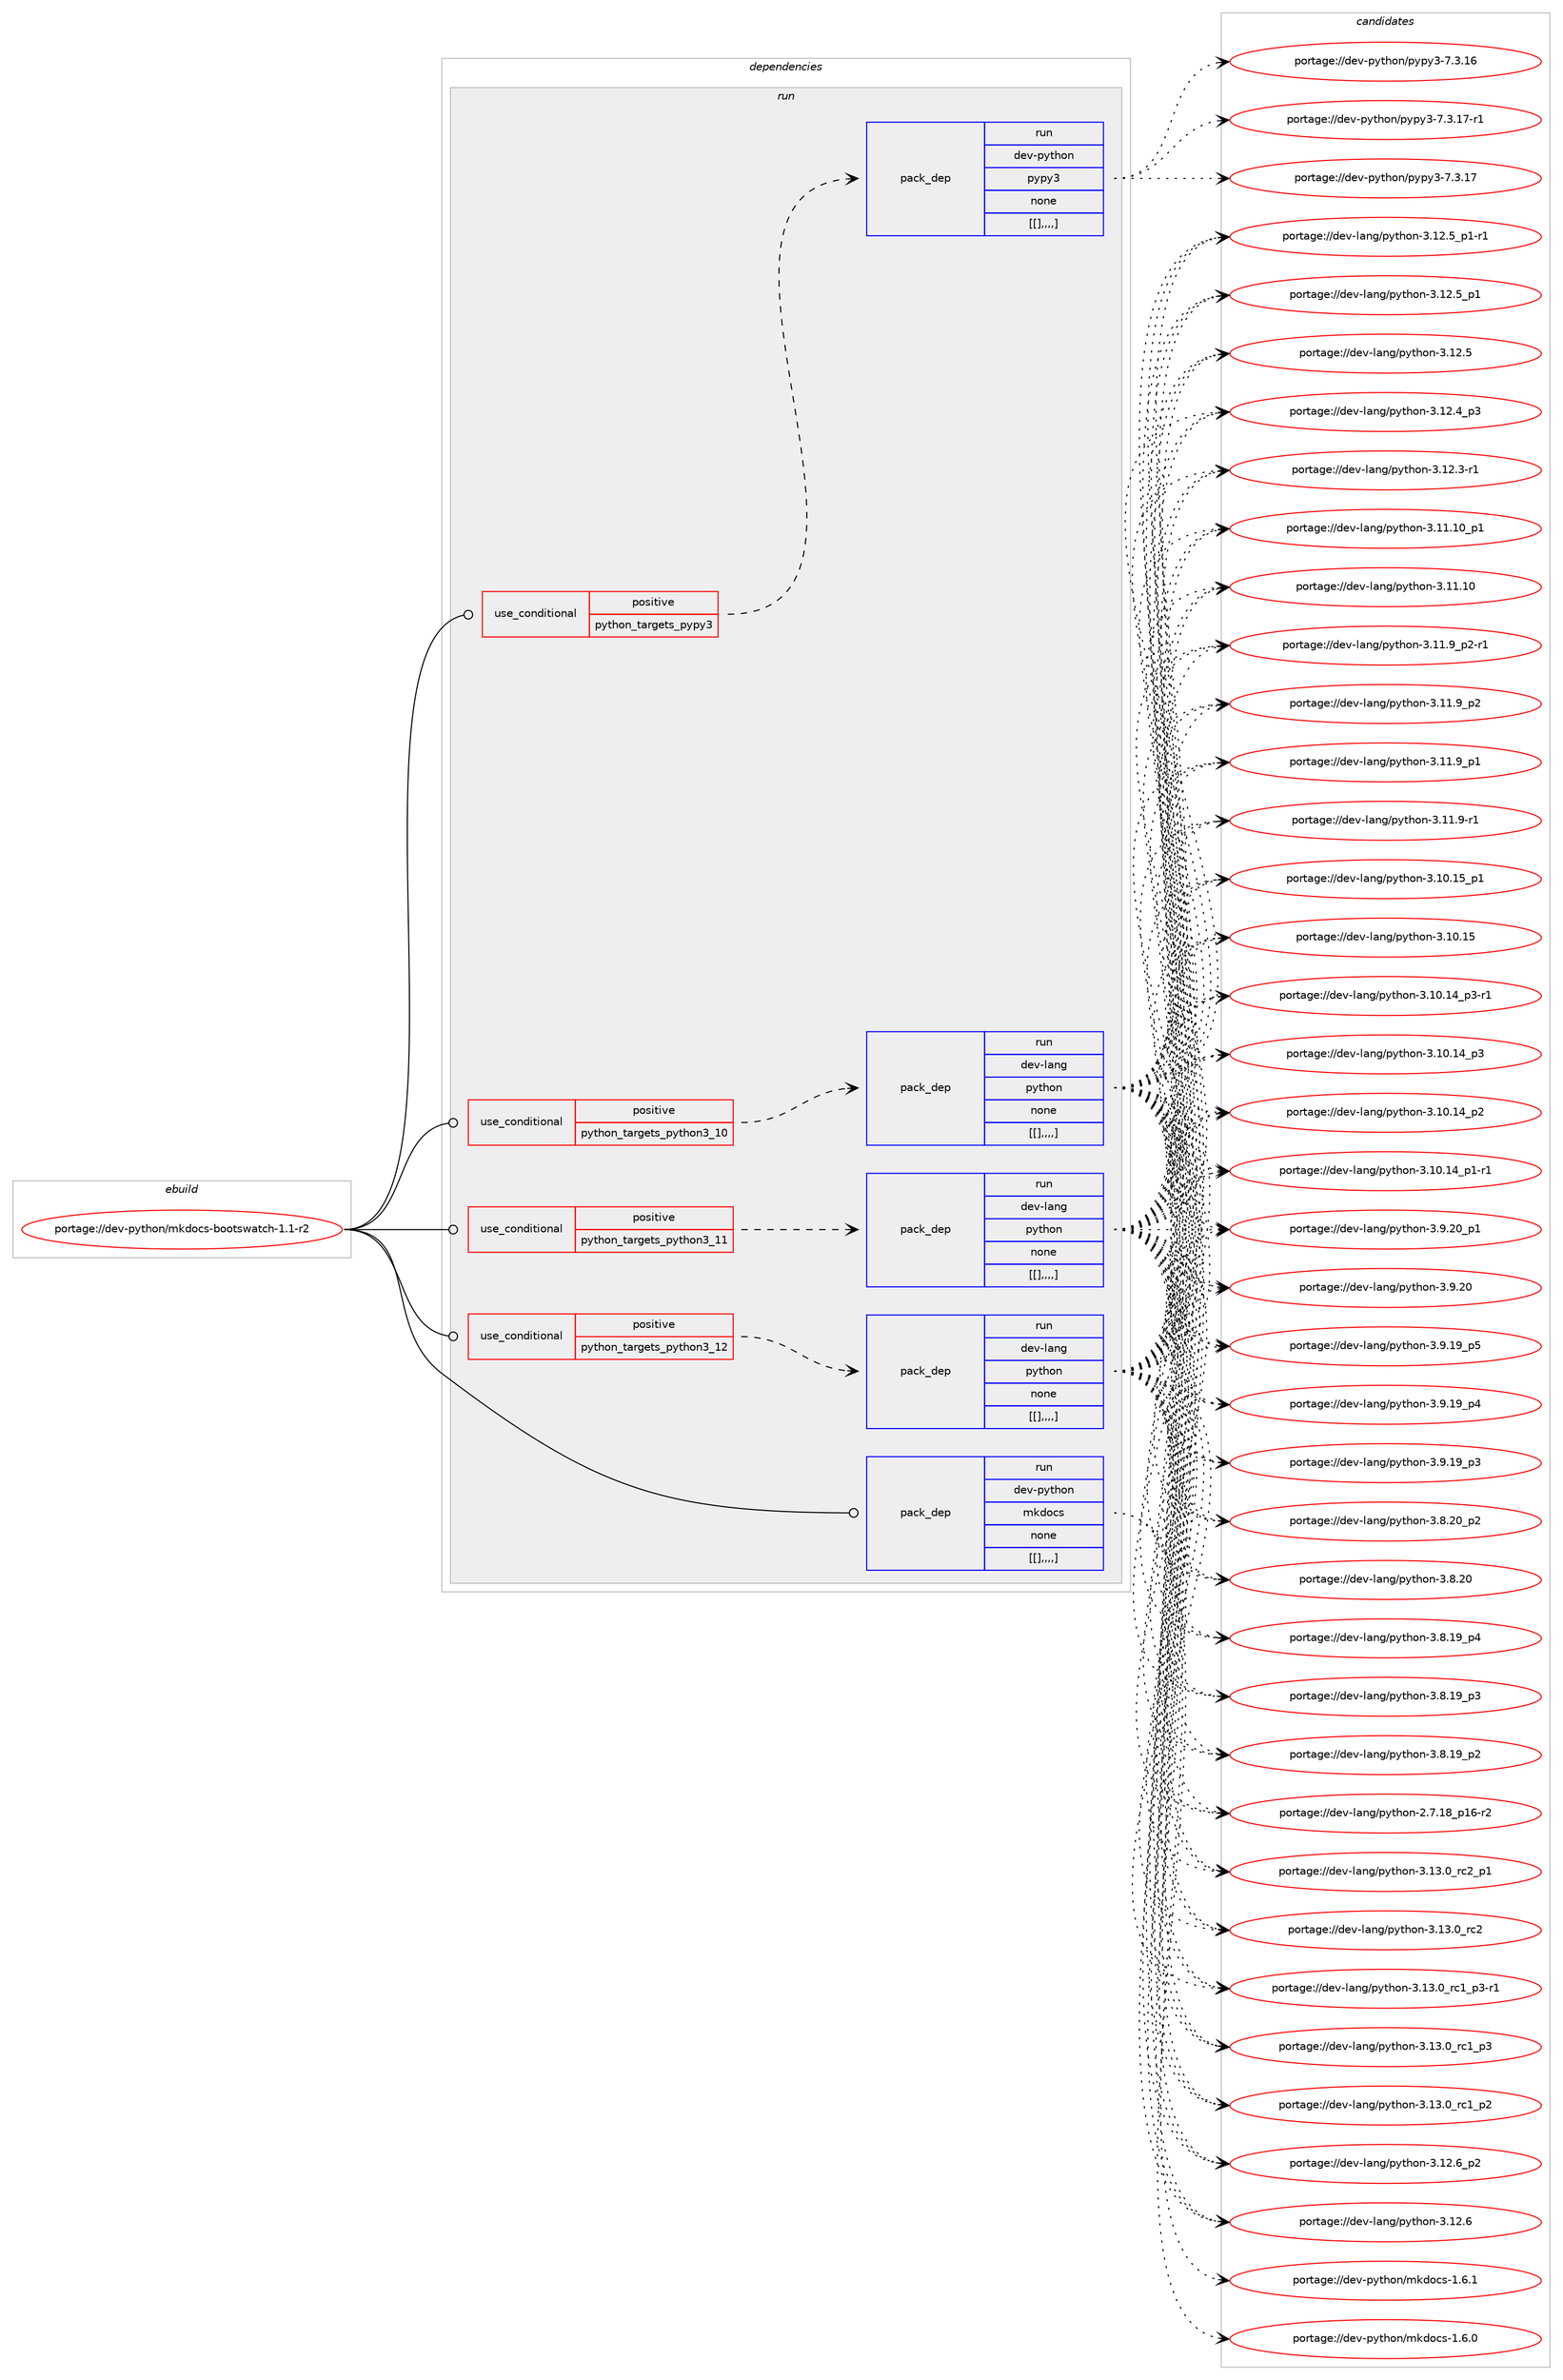 digraph prolog {

# *************
# Graph options
# *************

newrank=true;
concentrate=true;
compound=true;
graph [rankdir=LR,fontname=Helvetica,fontsize=10,ranksep=1.5];#, ranksep=2.5, nodesep=0.2];
edge  [arrowhead=vee];
node  [fontname=Helvetica,fontsize=10];

# **********
# The ebuild
# **********

subgraph cluster_leftcol {
color=gray;
label=<<i>ebuild</i>>;
id [label="portage://dev-python/mkdocs-bootswatch-1.1-r2", color=red, width=4, href="../dev-python/mkdocs-bootswatch-1.1-r2.svg"];
}

# ****************
# The dependencies
# ****************

subgraph cluster_midcol {
color=gray;
label=<<i>dependencies</i>>;
subgraph cluster_compile {
fillcolor="#eeeeee";
style=filled;
label=<<i>compile</i>>;
}
subgraph cluster_compileandrun {
fillcolor="#eeeeee";
style=filled;
label=<<i>compile and run</i>>;
}
subgraph cluster_run {
fillcolor="#eeeeee";
style=filled;
label=<<i>run</i>>;
subgraph cond36094 {
dependency153361 [label=<<TABLE BORDER="0" CELLBORDER="1" CELLSPACING="0" CELLPADDING="4"><TR><TD ROWSPAN="3" CELLPADDING="10">use_conditional</TD></TR><TR><TD>positive</TD></TR><TR><TD>python_targets_pypy3</TD></TR></TABLE>>, shape=none, color=red];
subgraph pack116053 {
dependency153362 [label=<<TABLE BORDER="0" CELLBORDER="1" CELLSPACING="0" CELLPADDING="4" WIDTH="220"><TR><TD ROWSPAN="6" CELLPADDING="30">pack_dep</TD></TR><TR><TD WIDTH="110">run</TD></TR><TR><TD>dev-python</TD></TR><TR><TD>pypy3</TD></TR><TR><TD>none</TD></TR><TR><TD>[[],,,,]</TD></TR></TABLE>>, shape=none, color=blue];
}
dependency153361:e -> dependency153362:w [weight=20,style="dashed",arrowhead="vee"];
}
id:e -> dependency153361:w [weight=20,style="solid",arrowhead="odot"];
subgraph cond36095 {
dependency153363 [label=<<TABLE BORDER="0" CELLBORDER="1" CELLSPACING="0" CELLPADDING="4"><TR><TD ROWSPAN="3" CELLPADDING="10">use_conditional</TD></TR><TR><TD>positive</TD></TR><TR><TD>python_targets_python3_10</TD></TR></TABLE>>, shape=none, color=red];
subgraph pack116054 {
dependency153364 [label=<<TABLE BORDER="0" CELLBORDER="1" CELLSPACING="0" CELLPADDING="4" WIDTH="220"><TR><TD ROWSPAN="6" CELLPADDING="30">pack_dep</TD></TR><TR><TD WIDTH="110">run</TD></TR><TR><TD>dev-lang</TD></TR><TR><TD>python</TD></TR><TR><TD>none</TD></TR><TR><TD>[[],,,,]</TD></TR></TABLE>>, shape=none, color=blue];
}
dependency153363:e -> dependency153364:w [weight=20,style="dashed",arrowhead="vee"];
}
id:e -> dependency153363:w [weight=20,style="solid",arrowhead="odot"];
subgraph cond36096 {
dependency153365 [label=<<TABLE BORDER="0" CELLBORDER="1" CELLSPACING="0" CELLPADDING="4"><TR><TD ROWSPAN="3" CELLPADDING="10">use_conditional</TD></TR><TR><TD>positive</TD></TR><TR><TD>python_targets_python3_11</TD></TR></TABLE>>, shape=none, color=red];
subgraph pack116055 {
dependency153366 [label=<<TABLE BORDER="0" CELLBORDER="1" CELLSPACING="0" CELLPADDING="4" WIDTH="220"><TR><TD ROWSPAN="6" CELLPADDING="30">pack_dep</TD></TR><TR><TD WIDTH="110">run</TD></TR><TR><TD>dev-lang</TD></TR><TR><TD>python</TD></TR><TR><TD>none</TD></TR><TR><TD>[[],,,,]</TD></TR></TABLE>>, shape=none, color=blue];
}
dependency153365:e -> dependency153366:w [weight=20,style="dashed",arrowhead="vee"];
}
id:e -> dependency153365:w [weight=20,style="solid",arrowhead="odot"];
subgraph cond36097 {
dependency153367 [label=<<TABLE BORDER="0" CELLBORDER="1" CELLSPACING="0" CELLPADDING="4"><TR><TD ROWSPAN="3" CELLPADDING="10">use_conditional</TD></TR><TR><TD>positive</TD></TR><TR><TD>python_targets_python3_12</TD></TR></TABLE>>, shape=none, color=red];
subgraph pack116056 {
dependency153368 [label=<<TABLE BORDER="0" CELLBORDER="1" CELLSPACING="0" CELLPADDING="4" WIDTH="220"><TR><TD ROWSPAN="6" CELLPADDING="30">pack_dep</TD></TR><TR><TD WIDTH="110">run</TD></TR><TR><TD>dev-lang</TD></TR><TR><TD>python</TD></TR><TR><TD>none</TD></TR><TR><TD>[[],,,,]</TD></TR></TABLE>>, shape=none, color=blue];
}
dependency153367:e -> dependency153368:w [weight=20,style="dashed",arrowhead="vee"];
}
id:e -> dependency153367:w [weight=20,style="solid",arrowhead="odot"];
subgraph pack116057 {
dependency153369 [label=<<TABLE BORDER="0" CELLBORDER="1" CELLSPACING="0" CELLPADDING="4" WIDTH="220"><TR><TD ROWSPAN="6" CELLPADDING="30">pack_dep</TD></TR><TR><TD WIDTH="110">run</TD></TR><TR><TD>dev-python</TD></TR><TR><TD>mkdocs</TD></TR><TR><TD>none</TD></TR><TR><TD>[[],,,,]</TD></TR></TABLE>>, shape=none, color=blue];
}
id:e -> dependency153369:w [weight=20,style="solid",arrowhead="odot"];
}
}

# **************
# The candidates
# **************

subgraph cluster_choices {
rank=same;
color=gray;
label=<<i>candidates</i>>;

subgraph choice116053 {
color=black;
nodesep=1;
choice100101118451121211161041111104711212111212151455546514649554511449 [label="portage://dev-python/pypy3-7.3.17-r1", color=red, width=4,href="../dev-python/pypy3-7.3.17-r1.svg"];
choice10010111845112121116104111110471121211121215145554651464955 [label="portage://dev-python/pypy3-7.3.17", color=red, width=4,href="../dev-python/pypy3-7.3.17.svg"];
choice10010111845112121116104111110471121211121215145554651464954 [label="portage://dev-python/pypy3-7.3.16", color=red, width=4,href="../dev-python/pypy3-7.3.16.svg"];
dependency153362:e -> choice100101118451121211161041111104711212111212151455546514649554511449:w [style=dotted,weight="100"];
dependency153362:e -> choice10010111845112121116104111110471121211121215145554651464955:w [style=dotted,weight="100"];
dependency153362:e -> choice10010111845112121116104111110471121211121215145554651464954:w [style=dotted,weight="100"];
}
subgraph choice116054 {
color=black;
nodesep=1;
choice100101118451089711010347112121116104111110455146495146489511499509511249 [label="portage://dev-lang/python-3.13.0_rc2_p1", color=red, width=4,href="../dev-lang/python-3.13.0_rc2_p1.svg"];
choice10010111845108971101034711212111610411111045514649514648951149950 [label="portage://dev-lang/python-3.13.0_rc2", color=red, width=4,href="../dev-lang/python-3.13.0_rc2.svg"];
choice1001011184510897110103471121211161041111104551464951464895114994995112514511449 [label="portage://dev-lang/python-3.13.0_rc1_p3-r1", color=red, width=4,href="../dev-lang/python-3.13.0_rc1_p3-r1.svg"];
choice100101118451089711010347112121116104111110455146495146489511499499511251 [label="portage://dev-lang/python-3.13.0_rc1_p3", color=red, width=4,href="../dev-lang/python-3.13.0_rc1_p3.svg"];
choice100101118451089711010347112121116104111110455146495146489511499499511250 [label="portage://dev-lang/python-3.13.0_rc1_p2", color=red, width=4,href="../dev-lang/python-3.13.0_rc1_p2.svg"];
choice100101118451089711010347112121116104111110455146495046549511250 [label="portage://dev-lang/python-3.12.6_p2", color=red, width=4,href="../dev-lang/python-3.12.6_p2.svg"];
choice10010111845108971101034711212111610411111045514649504654 [label="portage://dev-lang/python-3.12.6", color=red, width=4,href="../dev-lang/python-3.12.6.svg"];
choice1001011184510897110103471121211161041111104551464950465395112494511449 [label="portage://dev-lang/python-3.12.5_p1-r1", color=red, width=4,href="../dev-lang/python-3.12.5_p1-r1.svg"];
choice100101118451089711010347112121116104111110455146495046539511249 [label="portage://dev-lang/python-3.12.5_p1", color=red, width=4,href="../dev-lang/python-3.12.5_p1.svg"];
choice10010111845108971101034711212111610411111045514649504653 [label="portage://dev-lang/python-3.12.5", color=red, width=4,href="../dev-lang/python-3.12.5.svg"];
choice100101118451089711010347112121116104111110455146495046529511251 [label="portage://dev-lang/python-3.12.4_p3", color=red, width=4,href="../dev-lang/python-3.12.4_p3.svg"];
choice100101118451089711010347112121116104111110455146495046514511449 [label="portage://dev-lang/python-3.12.3-r1", color=red, width=4,href="../dev-lang/python-3.12.3-r1.svg"];
choice10010111845108971101034711212111610411111045514649494649489511249 [label="portage://dev-lang/python-3.11.10_p1", color=red, width=4,href="../dev-lang/python-3.11.10_p1.svg"];
choice1001011184510897110103471121211161041111104551464949464948 [label="portage://dev-lang/python-3.11.10", color=red, width=4,href="../dev-lang/python-3.11.10.svg"];
choice1001011184510897110103471121211161041111104551464949465795112504511449 [label="portage://dev-lang/python-3.11.9_p2-r1", color=red, width=4,href="../dev-lang/python-3.11.9_p2-r1.svg"];
choice100101118451089711010347112121116104111110455146494946579511250 [label="portage://dev-lang/python-3.11.9_p2", color=red, width=4,href="../dev-lang/python-3.11.9_p2.svg"];
choice100101118451089711010347112121116104111110455146494946579511249 [label="portage://dev-lang/python-3.11.9_p1", color=red, width=4,href="../dev-lang/python-3.11.9_p1.svg"];
choice100101118451089711010347112121116104111110455146494946574511449 [label="portage://dev-lang/python-3.11.9-r1", color=red, width=4,href="../dev-lang/python-3.11.9-r1.svg"];
choice10010111845108971101034711212111610411111045514649484649539511249 [label="portage://dev-lang/python-3.10.15_p1", color=red, width=4,href="../dev-lang/python-3.10.15_p1.svg"];
choice1001011184510897110103471121211161041111104551464948464953 [label="portage://dev-lang/python-3.10.15", color=red, width=4,href="../dev-lang/python-3.10.15.svg"];
choice100101118451089711010347112121116104111110455146494846495295112514511449 [label="portage://dev-lang/python-3.10.14_p3-r1", color=red, width=4,href="../dev-lang/python-3.10.14_p3-r1.svg"];
choice10010111845108971101034711212111610411111045514649484649529511251 [label="portage://dev-lang/python-3.10.14_p3", color=red, width=4,href="../dev-lang/python-3.10.14_p3.svg"];
choice10010111845108971101034711212111610411111045514649484649529511250 [label="portage://dev-lang/python-3.10.14_p2", color=red, width=4,href="../dev-lang/python-3.10.14_p2.svg"];
choice100101118451089711010347112121116104111110455146494846495295112494511449 [label="portage://dev-lang/python-3.10.14_p1-r1", color=red, width=4,href="../dev-lang/python-3.10.14_p1-r1.svg"];
choice100101118451089711010347112121116104111110455146574650489511249 [label="portage://dev-lang/python-3.9.20_p1", color=red, width=4,href="../dev-lang/python-3.9.20_p1.svg"];
choice10010111845108971101034711212111610411111045514657465048 [label="portage://dev-lang/python-3.9.20", color=red, width=4,href="../dev-lang/python-3.9.20.svg"];
choice100101118451089711010347112121116104111110455146574649579511253 [label="portage://dev-lang/python-3.9.19_p5", color=red, width=4,href="../dev-lang/python-3.9.19_p5.svg"];
choice100101118451089711010347112121116104111110455146574649579511252 [label="portage://dev-lang/python-3.9.19_p4", color=red, width=4,href="../dev-lang/python-3.9.19_p4.svg"];
choice100101118451089711010347112121116104111110455146574649579511251 [label="portage://dev-lang/python-3.9.19_p3", color=red, width=4,href="../dev-lang/python-3.9.19_p3.svg"];
choice100101118451089711010347112121116104111110455146564650489511250 [label="portage://dev-lang/python-3.8.20_p2", color=red, width=4,href="../dev-lang/python-3.8.20_p2.svg"];
choice10010111845108971101034711212111610411111045514656465048 [label="portage://dev-lang/python-3.8.20", color=red, width=4,href="../dev-lang/python-3.8.20.svg"];
choice100101118451089711010347112121116104111110455146564649579511252 [label="portage://dev-lang/python-3.8.19_p4", color=red, width=4,href="../dev-lang/python-3.8.19_p4.svg"];
choice100101118451089711010347112121116104111110455146564649579511251 [label="portage://dev-lang/python-3.8.19_p3", color=red, width=4,href="../dev-lang/python-3.8.19_p3.svg"];
choice100101118451089711010347112121116104111110455146564649579511250 [label="portage://dev-lang/python-3.8.19_p2", color=red, width=4,href="../dev-lang/python-3.8.19_p2.svg"];
choice100101118451089711010347112121116104111110455046554649569511249544511450 [label="portage://dev-lang/python-2.7.18_p16-r2", color=red, width=4,href="../dev-lang/python-2.7.18_p16-r2.svg"];
dependency153364:e -> choice100101118451089711010347112121116104111110455146495146489511499509511249:w [style=dotted,weight="100"];
dependency153364:e -> choice10010111845108971101034711212111610411111045514649514648951149950:w [style=dotted,weight="100"];
dependency153364:e -> choice1001011184510897110103471121211161041111104551464951464895114994995112514511449:w [style=dotted,weight="100"];
dependency153364:e -> choice100101118451089711010347112121116104111110455146495146489511499499511251:w [style=dotted,weight="100"];
dependency153364:e -> choice100101118451089711010347112121116104111110455146495146489511499499511250:w [style=dotted,weight="100"];
dependency153364:e -> choice100101118451089711010347112121116104111110455146495046549511250:w [style=dotted,weight="100"];
dependency153364:e -> choice10010111845108971101034711212111610411111045514649504654:w [style=dotted,weight="100"];
dependency153364:e -> choice1001011184510897110103471121211161041111104551464950465395112494511449:w [style=dotted,weight="100"];
dependency153364:e -> choice100101118451089711010347112121116104111110455146495046539511249:w [style=dotted,weight="100"];
dependency153364:e -> choice10010111845108971101034711212111610411111045514649504653:w [style=dotted,weight="100"];
dependency153364:e -> choice100101118451089711010347112121116104111110455146495046529511251:w [style=dotted,weight="100"];
dependency153364:e -> choice100101118451089711010347112121116104111110455146495046514511449:w [style=dotted,weight="100"];
dependency153364:e -> choice10010111845108971101034711212111610411111045514649494649489511249:w [style=dotted,weight="100"];
dependency153364:e -> choice1001011184510897110103471121211161041111104551464949464948:w [style=dotted,weight="100"];
dependency153364:e -> choice1001011184510897110103471121211161041111104551464949465795112504511449:w [style=dotted,weight="100"];
dependency153364:e -> choice100101118451089711010347112121116104111110455146494946579511250:w [style=dotted,weight="100"];
dependency153364:e -> choice100101118451089711010347112121116104111110455146494946579511249:w [style=dotted,weight="100"];
dependency153364:e -> choice100101118451089711010347112121116104111110455146494946574511449:w [style=dotted,weight="100"];
dependency153364:e -> choice10010111845108971101034711212111610411111045514649484649539511249:w [style=dotted,weight="100"];
dependency153364:e -> choice1001011184510897110103471121211161041111104551464948464953:w [style=dotted,weight="100"];
dependency153364:e -> choice100101118451089711010347112121116104111110455146494846495295112514511449:w [style=dotted,weight="100"];
dependency153364:e -> choice10010111845108971101034711212111610411111045514649484649529511251:w [style=dotted,weight="100"];
dependency153364:e -> choice10010111845108971101034711212111610411111045514649484649529511250:w [style=dotted,weight="100"];
dependency153364:e -> choice100101118451089711010347112121116104111110455146494846495295112494511449:w [style=dotted,weight="100"];
dependency153364:e -> choice100101118451089711010347112121116104111110455146574650489511249:w [style=dotted,weight="100"];
dependency153364:e -> choice10010111845108971101034711212111610411111045514657465048:w [style=dotted,weight="100"];
dependency153364:e -> choice100101118451089711010347112121116104111110455146574649579511253:w [style=dotted,weight="100"];
dependency153364:e -> choice100101118451089711010347112121116104111110455146574649579511252:w [style=dotted,weight="100"];
dependency153364:e -> choice100101118451089711010347112121116104111110455146574649579511251:w [style=dotted,weight="100"];
dependency153364:e -> choice100101118451089711010347112121116104111110455146564650489511250:w [style=dotted,weight="100"];
dependency153364:e -> choice10010111845108971101034711212111610411111045514656465048:w [style=dotted,weight="100"];
dependency153364:e -> choice100101118451089711010347112121116104111110455146564649579511252:w [style=dotted,weight="100"];
dependency153364:e -> choice100101118451089711010347112121116104111110455146564649579511251:w [style=dotted,weight="100"];
dependency153364:e -> choice100101118451089711010347112121116104111110455146564649579511250:w [style=dotted,weight="100"];
dependency153364:e -> choice100101118451089711010347112121116104111110455046554649569511249544511450:w [style=dotted,weight="100"];
}
subgraph choice116055 {
color=black;
nodesep=1;
choice100101118451089711010347112121116104111110455146495146489511499509511249 [label="portage://dev-lang/python-3.13.0_rc2_p1", color=red, width=4,href="../dev-lang/python-3.13.0_rc2_p1.svg"];
choice10010111845108971101034711212111610411111045514649514648951149950 [label="portage://dev-lang/python-3.13.0_rc2", color=red, width=4,href="../dev-lang/python-3.13.0_rc2.svg"];
choice1001011184510897110103471121211161041111104551464951464895114994995112514511449 [label="portage://dev-lang/python-3.13.0_rc1_p3-r1", color=red, width=4,href="../dev-lang/python-3.13.0_rc1_p3-r1.svg"];
choice100101118451089711010347112121116104111110455146495146489511499499511251 [label="portage://dev-lang/python-3.13.0_rc1_p3", color=red, width=4,href="../dev-lang/python-3.13.0_rc1_p3.svg"];
choice100101118451089711010347112121116104111110455146495146489511499499511250 [label="portage://dev-lang/python-3.13.0_rc1_p2", color=red, width=4,href="../dev-lang/python-3.13.0_rc1_p2.svg"];
choice100101118451089711010347112121116104111110455146495046549511250 [label="portage://dev-lang/python-3.12.6_p2", color=red, width=4,href="../dev-lang/python-3.12.6_p2.svg"];
choice10010111845108971101034711212111610411111045514649504654 [label="portage://dev-lang/python-3.12.6", color=red, width=4,href="../dev-lang/python-3.12.6.svg"];
choice1001011184510897110103471121211161041111104551464950465395112494511449 [label="portage://dev-lang/python-3.12.5_p1-r1", color=red, width=4,href="../dev-lang/python-3.12.5_p1-r1.svg"];
choice100101118451089711010347112121116104111110455146495046539511249 [label="portage://dev-lang/python-3.12.5_p1", color=red, width=4,href="../dev-lang/python-3.12.5_p1.svg"];
choice10010111845108971101034711212111610411111045514649504653 [label="portage://dev-lang/python-3.12.5", color=red, width=4,href="../dev-lang/python-3.12.5.svg"];
choice100101118451089711010347112121116104111110455146495046529511251 [label="portage://dev-lang/python-3.12.4_p3", color=red, width=4,href="../dev-lang/python-3.12.4_p3.svg"];
choice100101118451089711010347112121116104111110455146495046514511449 [label="portage://dev-lang/python-3.12.3-r1", color=red, width=4,href="../dev-lang/python-3.12.3-r1.svg"];
choice10010111845108971101034711212111610411111045514649494649489511249 [label="portage://dev-lang/python-3.11.10_p1", color=red, width=4,href="../dev-lang/python-3.11.10_p1.svg"];
choice1001011184510897110103471121211161041111104551464949464948 [label="portage://dev-lang/python-3.11.10", color=red, width=4,href="../dev-lang/python-3.11.10.svg"];
choice1001011184510897110103471121211161041111104551464949465795112504511449 [label="portage://dev-lang/python-3.11.9_p2-r1", color=red, width=4,href="../dev-lang/python-3.11.9_p2-r1.svg"];
choice100101118451089711010347112121116104111110455146494946579511250 [label="portage://dev-lang/python-3.11.9_p2", color=red, width=4,href="../dev-lang/python-3.11.9_p2.svg"];
choice100101118451089711010347112121116104111110455146494946579511249 [label="portage://dev-lang/python-3.11.9_p1", color=red, width=4,href="../dev-lang/python-3.11.9_p1.svg"];
choice100101118451089711010347112121116104111110455146494946574511449 [label="portage://dev-lang/python-3.11.9-r1", color=red, width=4,href="../dev-lang/python-3.11.9-r1.svg"];
choice10010111845108971101034711212111610411111045514649484649539511249 [label="portage://dev-lang/python-3.10.15_p1", color=red, width=4,href="../dev-lang/python-3.10.15_p1.svg"];
choice1001011184510897110103471121211161041111104551464948464953 [label="portage://dev-lang/python-3.10.15", color=red, width=4,href="../dev-lang/python-3.10.15.svg"];
choice100101118451089711010347112121116104111110455146494846495295112514511449 [label="portage://dev-lang/python-3.10.14_p3-r1", color=red, width=4,href="../dev-lang/python-3.10.14_p3-r1.svg"];
choice10010111845108971101034711212111610411111045514649484649529511251 [label="portage://dev-lang/python-3.10.14_p3", color=red, width=4,href="../dev-lang/python-3.10.14_p3.svg"];
choice10010111845108971101034711212111610411111045514649484649529511250 [label="portage://dev-lang/python-3.10.14_p2", color=red, width=4,href="../dev-lang/python-3.10.14_p2.svg"];
choice100101118451089711010347112121116104111110455146494846495295112494511449 [label="portage://dev-lang/python-3.10.14_p1-r1", color=red, width=4,href="../dev-lang/python-3.10.14_p1-r1.svg"];
choice100101118451089711010347112121116104111110455146574650489511249 [label="portage://dev-lang/python-3.9.20_p1", color=red, width=4,href="../dev-lang/python-3.9.20_p1.svg"];
choice10010111845108971101034711212111610411111045514657465048 [label="portage://dev-lang/python-3.9.20", color=red, width=4,href="../dev-lang/python-3.9.20.svg"];
choice100101118451089711010347112121116104111110455146574649579511253 [label="portage://dev-lang/python-3.9.19_p5", color=red, width=4,href="../dev-lang/python-3.9.19_p5.svg"];
choice100101118451089711010347112121116104111110455146574649579511252 [label="portage://dev-lang/python-3.9.19_p4", color=red, width=4,href="../dev-lang/python-3.9.19_p4.svg"];
choice100101118451089711010347112121116104111110455146574649579511251 [label="portage://dev-lang/python-3.9.19_p3", color=red, width=4,href="../dev-lang/python-3.9.19_p3.svg"];
choice100101118451089711010347112121116104111110455146564650489511250 [label="portage://dev-lang/python-3.8.20_p2", color=red, width=4,href="../dev-lang/python-3.8.20_p2.svg"];
choice10010111845108971101034711212111610411111045514656465048 [label="portage://dev-lang/python-3.8.20", color=red, width=4,href="../dev-lang/python-3.8.20.svg"];
choice100101118451089711010347112121116104111110455146564649579511252 [label="portage://dev-lang/python-3.8.19_p4", color=red, width=4,href="../dev-lang/python-3.8.19_p4.svg"];
choice100101118451089711010347112121116104111110455146564649579511251 [label="portage://dev-lang/python-3.8.19_p3", color=red, width=4,href="../dev-lang/python-3.8.19_p3.svg"];
choice100101118451089711010347112121116104111110455146564649579511250 [label="portage://dev-lang/python-3.8.19_p2", color=red, width=4,href="../dev-lang/python-3.8.19_p2.svg"];
choice100101118451089711010347112121116104111110455046554649569511249544511450 [label="portage://dev-lang/python-2.7.18_p16-r2", color=red, width=4,href="../dev-lang/python-2.7.18_p16-r2.svg"];
dependency153366:e -> choice100101118451089711010347112121116104111110455146495146489511499509511249:w [style=dotted,weight="100"];
dependency153366:e -> choice10010111845108971101034711212111610411111045514649514648951149950:w [style=dotted,weight="100"];
dependency153366:e -> choice1001011184510897110103471121211161041111104551464951464895114994995112514511449:w [style=dotted,weight="100"];
dependency153366:e -> choice100101118451089711010347112121116104111110455146495146489511499499511251:w [style=dotted,weight="100"];
dependency153366:e -> choice100101118451089711010347112121116104111110455146495146489511499499511250:w [style=dotted,weight="100"];
dependency153366:e -> choice100101118451089711010347112121116104111110455146495046549511250:w [style=dotted,weight="100"];
dependency153366:e -> choice10010111845108971101034711212111610411111045514649504654:w [style=dotted,weight="100"];
dependency153366:e -> choice1001011184510897110103471121211161041111104551464950465395112494511449:w [style=dotted,weight="100"];
dependency153366:e -> choice100101118451089711010347112121116104111110455146495046539511249:w [style=dotted,weight="100"];
dependency153366:e -> choice10010111845108971101034711212111610411111045514649504653:w [style=dotted,weight="100"];
dependency153366:e -> choice100101118451089711010347112121116104111110455146495046529511251:w [style=dotted,weight="100"];
dependency153366:e -> choice100101118451089711010347112121116104111110455146495046514511449:w [style=dotted,weight="100"];
dependency153366:e -> choice10010111845108971101034711212111610411111045514649494649489511249:w [style=dotted,weight="100"];
dependency153366:e -> choice1001011184510897110103471121211161041111104551464949464948:w [style=dotted,weight="100"];
dependency153366:e -> choice1001011184510897110103471121211161041111104551464949465795112504511449:w [style=dotted,weight="100"];
dependency153366:e -> choice100101118451089711010347112121116104111110455146494946579511250:w [style=dotted,weight="100"];
dependency153366:e -> choice100101118451089711010347112121116104111110455146494946579511249:w [style=dotted,weight="100"];
dependency153366:e -> choice100101118451089711010347112121116104111110455146494946574511449:w [style=dotted,weight="100"];
dependency153366:e -> choice10010111845108971101034711212111610411111045514649484649539511249:w [style=dotted,weight="100"];
dependency153366:e -> choice1001011184510897110103471121211161041111104551464948464953:w [style=dotted,weight="100"];
dependency153366:e -> choice100101118451089711010347112121116104111110455146494846495295112514511449:w [style=dotted,weight="100"];
dependency153366:e -> choice10010111845108971101034711212111610411111045514649484649529511251:w [style=dotted,weight="100"];
dependency153366:e -> choice10010111845108971101034711212111610411111045514649484649529511250:w [style=dotted,weight="100"];
dependency153366:e -> choice100101118451089711010347112121116104111110455146494846495295112494511449:w [style=dotted,weight="100"];
dependency153366:e -> choice100101118451089711010347112121116104111110455146574650489511249:w [style=dotted,weight="100"];
dependency153366:e -> choice10010111845108971101034711212111610411111045514657465048:w [style=dotted,weight="100"];
dependency153366:e -> choice100101118451089711010347112121116104111110455146574649579511253:w [style=dotted,weight="100"];
dependency153366:e -> choice100101118451089711010347112121116104111110455146574649579511252:w [style=dotted,weight="100"];
dependency153366:e -> choice100101118451089711010347112121116104111110455146574649579511251:w [style=dotted,weight="100"];
dependency153366:e -> choice100101118451089711010347112121116104111110455146564650489511250:w [style=dotted,weight="100"];
dependency153366:e -> choice10010111845108971101034711212111610411111045514656465048:w [style=dotted,weight="100"];
dependency153366:e -> choice100101118451089711010347112121116104111110455146564649579511252:w [style=dotted,weight="100"];
dependency153366:e -> choice100101118451089711010347112121116104111110455146564649579511251:w [style=dotted,weight="100"];
dependency153366:e -> choice100101118451089711010347112121116104111110455146564649579511250:w [style=dotted,weight="100"];
dependency153366:e -> choice100101118451089711010347112121116104111110455046554649569511249544511450:w [style=dotted,weight="100"];
}
subgraph choice116056 {
color=black;
nodesep=1;
choice100101118451089711010347112121116104111110455146495146489511499509511249 [label="portage://dev-lang/python-3.13.0_rc2_p1", color=red, width=4,href="../dev-lang/python-3.13.0_rc2_p1.svg"];
choice10010111845108971101034711212111610411111045514649514648951149950 [label="portage://dev-lang/python-3.13.0_rc2", color=red, width=4,href="../dev-lang/python-3.13.0_rc2.svg"];
choice1001011184510897110103471121211161041111104551464951464895114994995112514511449 [label="portage://dev-lang/python-3.13.0_rc1_p3-r1", color=red, width=4,href="../dev-lang/python-3.13.0_rc1_p3-r1.svg"];
choice100101118451089711010347112121116104111110455146495146489511499499511251 [label="portage://dev-lang/python-3.13.0_rc1_p3", color=red, width=4,href="../dev-lang/python-3.13.0_rc1_p3.svg"];
choice100101118451089711010347112121116104111110455146495146489511499499511250 [label="portage://dev-lang/python-3.13.0_rc1_p2", color=red, width=4,href="../dev-lang/python-3.13.0_rc1_p2.svg"];
choice100101118451089711010347112121116104111110455146495046549511250 [label="portage://dev-lang/python-3.12.6_p2", color=red, width=4,href="../dev-lang/python-3.12.6_p2.svg"];
choice10010111845108971101034711212111610411111045514649504654 [label="portage://dev-lang/python-3.12.6", color=red, width=4,href="../dev-lang/python-3.12.6.svg"];
choice1001011184510897110103471121211161041111104551464950465395112494511449 [label="portage://dev-lang/python-3.12.5_p1-r1", color=red, width=4,href="../dev-lang/python-3.12.5_p1-r1.svg"];
choice100101118451089711010347112121116104111110455146495046539511249 [label="portage://dev-lang/python-3.12.5_p1", color=red, width=4,href="../dev-lang/python-3.12.5_p1.svg"];
choice10010111845108971101034711212111610411111045514649504653 [label="portage://dev-lang/python-3.12.5", color=red, width=4,href="../dev-lang/python-3.12.5.svg"];
choice100101118451089711010347112121116104111110455146495046529511251 [label="portage://dev-lang/python-3.12.4_p3", color=red, width=4,href="../dev-lang/python-3.12.4_p3.svg"];
choice100101118451089711010347112121116104111110455146495046514511449 [label="portage://dev-lang/python-3.12.3-r1", color=red, width=4,href="../dev-lang/python-3.12.3-r1.svg"];
choice10010111845108971101034711212111610411111045514649494649489511249 [label="portage://dev-lang/python-3.11.10_p1", color=red, width=4,href="../dev-lang/python-3.11.10_p1.svg"];
choice1001011184510897110103471121211161041111104551464949464948 [label="portage://dev-lang/python-3.11.10", color=red, width=4,href="../dev-lang/python-3.11.10.svg"];
choice1001011184510897110103471121211161041111104551464949465795112504511449 [label="portage://dev-lang/python-3.11.9_p2-r1", color=red, width=4,href="../dev-lang/python-3.11.9_p2-r1.svg"];
choice100101118451089711010347112121116104111110455146494946579511250 [label="portage://dev-lang/python-3.11.9_p2", color=red, width=4,href="../dev-lang/python-3.11.9_p2.svg"];
choice100101118451089711010347112121116104111110455146494946579511249 [label="portage://dev-lang/python-3.11.9_p1", color=red, width=4,href="../dev-lang/python-3.11.9_p1.svg"];
choice100101118451089711010347112121116104111110455146494946574511449 [label="portage://dev-lang/python-3.11.9-r1", color=red, width=4,href="../dev-lang/python-3.11.9-r1.svg"];
choice10010111845108971101034711212111610411111045514649484649539511249 [label="portage://dev-lang/python-3.10.15_p1", color=red, width=4,href="../dev-lang/python-3.10.15_p1.svg"];
choice1001011184510897110103471121211161041111104551464948464953 [label="portage://dev-lang/python-3.10.15", color=red, width=4,href="../dev-lang/python-3.10.15.svg"];
choice100101118451089711010347112121116104111110455146494846495295112514511449 [label="portage://dev-lang/python-3.10.14_p3-r1", color=red, width=4,href="../dev-lang/python-3.10.14_p3-r1.svg"];
choice10010111845108971101034711212111610411111045514649484649529511251 [label="portage://dev-lang/python-3.10.14_p3", color=red, width=4,href="../dev-lang/python-3.10.14_p3.svg"];
choice10010111845108971101034711212111610411111045514649484649529511250 [label="portage://dev-lang/python-3.10.14_p2", color=red, width=4,href="../dev-lang/python-3.10.14_p2.svg"];
choice100101118451089711010347112121116104111110455146494846495295112494511449 [label="portage://dev-lang/python-3.10.14_p1-r1", color=red, width=4,href="../dev-lang/python-3.10.14_p1-r1.svg"];
choice100101118451089711010347112121116104111110455146574650489511249 [label="portage://dev-lang/python-3.9.20_p1", color=red, width=4,href="../dev-lang/python-3.9.20_p1.svg"];
choice10010111845108971101034711212111610411111045514657465048 [label="portage://dev-lang/python-3.9.20", color=red, width=4,href="../dev-lang/python-3.9.20.svg"];
choice100101118451089711010347112121116104111110455146574649579511253 [label="portage://dev-lang/python-3.9.19_p5", color=red, width=4,href="../dev-lang/python-3.9.19_p5.svg"];
choice100101118451089711010347112121116104111110455146574649579511252 [label="portage://dev-lang/python-3.9.19_p4", color=red, width=4,href="../dev-lang/python-3.9.19_p4.svg"];
choice100101118451089711010347112121116104111110455146574649579511251 [label="portage://dev-lang/python-3.9.19_p3", color=red, width=4,href="../dev-lang/python-3.9.19_p3.svg"];
choice100101118451089711010347112121116104111110455146564650489511250 [label="portage://dev-lang/python-3.8.20_p2", color=red, width=4,href="../dev-lang/python-3.8.20_p2.svg"];
choice10010111845108971101034711212111610411111045514656465048 [label="portage://dev-lang/python-3.8.20", color=red, width=4,href="../dev-lang/python-3.8.20.svg"];
choice100101118451089711010347112121116104111110455146564649579511252 [label="portage://dev-lang/python-3.8.19_p4", color=red, width=4,href="../dev-lang/python-3.8.19_p4.svg"];
choice100101118451089711010347112121116104111110455146564649579511251 [label="portage://dev-lang/python-3.8.19_p3", color=red, width=4,href="../dev-lang/python-3.8.19_p3.svg"];
choice100101118451089711010347112121116104111110455146564649579511250 [label="portage://dev-lang/python-3.8.19_p2", color=red, width=4,href="../dev-lang/python-3.8.19_p2.svg"];
choice100101118451089711010347112121116104111110455046554649569511249544511450 [label="portage://dev-lang/python-2.7.18_p16-r2", color=red, width=4,href="../dev-lang/python-2.7.18_p16-r2.svg"];
dependency153368:e -> choice100101118451089711010347112121116104111110455146495146489511499509511249:w [style=dotted,weight="100"];
dependency153368:e -> choice10010111845108971101034711212111610411111045514649514648951149950:w [style=dotted,weight="100"];
dependency153368:e -> choice1001011184510897110103471121211161041111104551464951464895114994995112514511449:w [style=dotted,weight="100"];
dependency153368:e -> choice100101118451089711010347112121116104111110455146495146489511499499511251:w [style=dotted,weight="100"];
dependency153368:e -> choice100101118451089711010347112121116104111110455146495146489511499499511250:w [style=dotted,weight="100"];
dependency153368:e -> choice100101118451089711010347112121116104111110455146495046549511250:w [style=dotted,weight="100"];
dependency153368:e -> choice10010111845108971101034711212111610411111045514649504654:w [style=dotted,weight="100"];
dependency153368:e -> choice1001011184510897110103471121211161041111104551464950465395112494511449:w [style=dotted,weight="100"];
dependency153368:e -> choice100101118451089711010347112121116104111110455146495046539511249:w [style=dotted,weight="100"];
dependency153368:e -> choice10010111845108971101034711212111610411111045514649504653:w [style=dotted,weight="100"];
dependency153368:e -> choice100101118451089711010347112121116104111110455146495046529511251:w [style=dotted,weight="100"];
dependency153368:e -> choice100101118451089711010347112121116104111110455146495046514511449:w [style=dotted,weight="100"];
dependency153368:e -> choice10010111845108971101034711212111610411111045514649494649489511249:w [style=dotted,weight="100"];
dependency153368:e -> choice1001011184510897110103471121211161041111104551464949464948:w [style=dotted,weight="100"];
dependency153368:e -> choice1001011184510897110103471121211161041111104551464949465795112504511449:w [style=dotted,weight="100"];
dependency153368:e -> choice100101118451089711010347112121116104111110455146494946579511250:w [style=dotted,weight="100"];
dependency153368:e -> choice100101118451089711010347112121116104111110455146494946579511249:w [style=dotted,weight="100"];
dependency153368:e -> choice100101118451089711010347112121116104111110455146494946574511449:w [style=dotted,weight="100"];
dependency153368:e -> choice10010111845108971101034711212111610411111045514649484649539511249:w [style=dotted,weight="100"];
dependency153368:e -> choice1001011184510897110103471121211161041111104551464948464953:w [style=dotted,weight="100"];
dependency153368:e -> choice100101118451089711010347112121116104111110455146494846495295112514511449:w [style=dotted,weight="100"];
dependency153368:e -> choice10010111845108971101034711212111610411111045514649484649529511251:w [style=dotted,weight="100"];
dependency153368:e -> choice10010111845108971101034711212111610411111045514649484649529511250:w [style=dotted,weight="100"];
dependency153368:e -> choice100101118451089711010347112121116104111110455146494846495295112494511449:w [style=dotted,weight="100"];
dependency153368:e -> choice100101118451089711010347112121116104111110455146574650489511249:w [style=dotted,weight="100"];
dependency153368:e -> choice10010111845108971101034711212111610411111045514657465048:w [style=dotted,weight="100"];
dependency153368:e -> choice100101118451089711010347112121116104111110455146574649579511253:w [style=dotted,weight="100"];
dependency153368:e -> choice100101118451089711010347112121116104111110455146574649579511252:w [style=dotted,weight="100"];
dependency153368:e -> choice100101118451089711010347112121116104111110455146574649579511251:w [style=dotted,weight="100"];
dependency153368:e -> choice100101118451089711010347112121116104111110455146564650489511250:w [style=dotted,weight="100"];
dependency153368:e -> choice10010111845108971101034711212111610411111045514656465048:w [style=dotted,weight="100"];
dependency153368:e -> choice100101118451089711010347112121116104111110455146564649579511252:w [style=dotted,weight="100"];
dependency153368:e -> choice100101118451089711010347112121116104111110455146564649579511251:w [style=dotted,weight="100"];
dependency153368:e -> choice100101118451089711010347112121116104111110455146564649579511250:w [style=dotted,weight="100"];
dependency153368:e -> choice100101118451089711010347112121116104111110455046554649569511249544511450:w [style=dotted,weight="100"];
}
subgraph choice116057 {
color=black;
nodesep=1;
choice100101118451121211161041111104710910710011199115454946544649 [label="portage://dev-python/mkdocs-1.6.1", color=red, width=4,href="../dev-python/mkdocs-1.6.1.svg"];
choice100101118451121211161041111104710910710011199115454946544648 [label="portage://dev-python/mkdocs-1.6.0", color=red, width=4,href="../dev-python/mkdocs-1.6.0.svg"];
dependency153369:e -> choice100101118451121211161041111104710910710011199115454946544649:w [style=dotted,weight="100"];
dependency153369:e -> choice100101118451121211161041111104710910710011199115454946544648:w [style=dotted,weight="100"];
}
}

}
